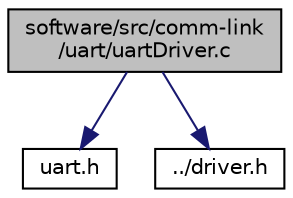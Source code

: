 digraph "software/src/comm-link/uart/uartDriver.c"
{
 // LATEX_PDF_SIZE
  edge [fontname="Helvetica",fontsize="10",labelfontname="Helvetica",labelfontsize="10"];
  node [fontname="Helvetica",fontsize="10",shape=record];
  Node1 [label="software/src/comm-link\l/uart/uartDriver.c",height=0.2,width=0.4,color="black", fillcolor="grey75", style="filled", fontcolor="black",tooltip="Universal Asynchronous Receiver Transmitter - driver source."];
  Node1 -> Node2 [color="midnightblue",fontsize="10",style="solid",fontname="Helvetica"];
  Node2 [label="uart.h",height=0.2,width=0.4,color="black", fillcolor="white", style="filled",URL="$uart_8h.html",tooltip="Universal Asynchronous Receiver Transmitter - driver interface."];
  Node1 -> Node3 [color="midnightblue",fontsize="10",style="solid",fontname="Helvetica"];
  Node3 [label="../driver.h",height=0.2,width=0.4,color="black", fillcolor="white", style="filled",URL="$driver_8h.html",tooltip="Embedded wire communication driver interface."];
}
